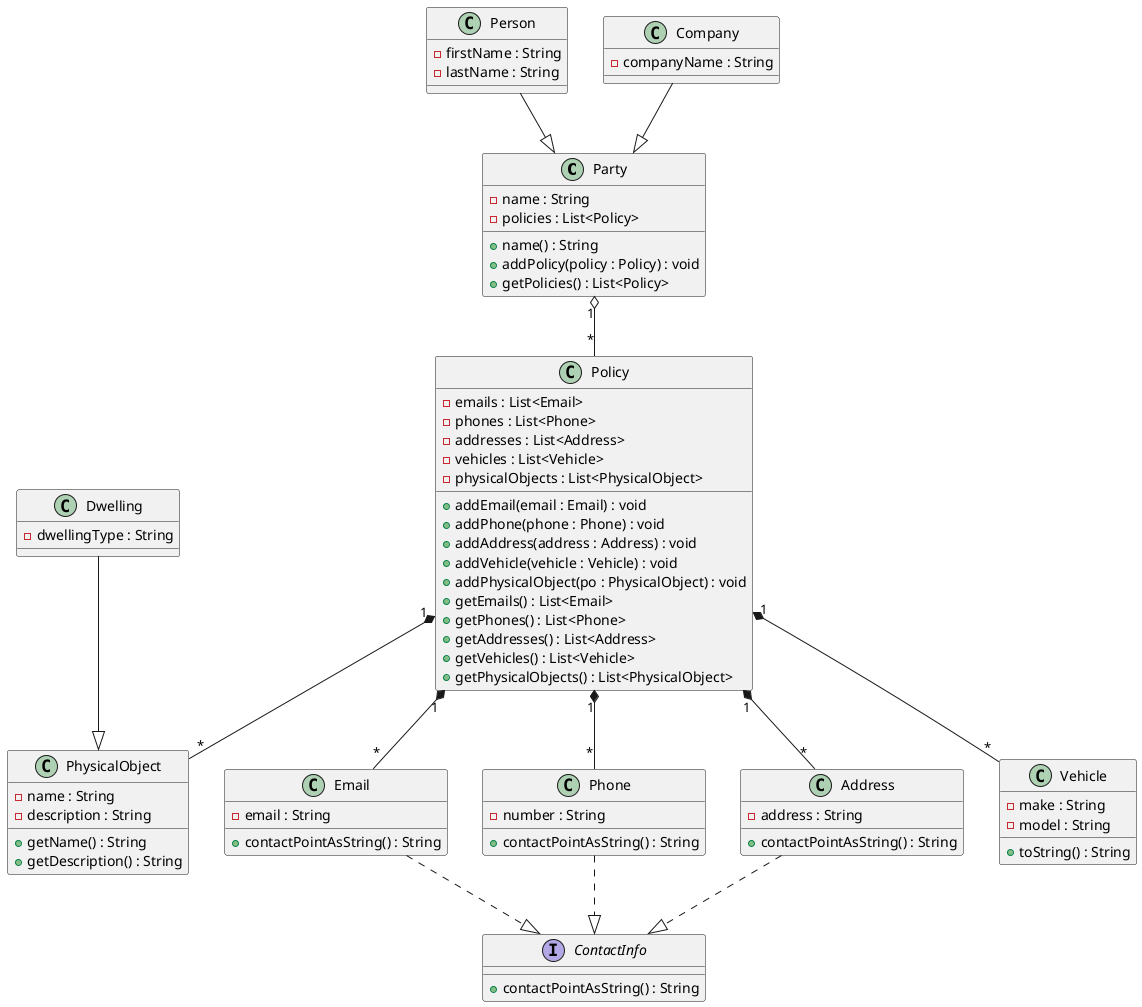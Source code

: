 @startuml
' Define the abstract Party class that holds common policy information
class Party {
  - name : String
  - policies : List<Policy>
  + name() : String
  + addPolicy(policy : Policy) : void
  + getPolicies() : List<Policy>
}

' Person is a type of Party
class Person {
  - firstName : String
  - lastName : String
}
Person --|> Party

' Company is another type of Party
class Company {
  - companyName : String
}
Company --|> Party

' Define the Policy class which keeps track of various associated items
class Policy {
  - emails : List<Email>
  - phones : List<Phone>
  - addresses : List<Address>
  - vehicles : List<Vehicle>
  - physicalObjects : List<PhysicalObject>
  + addEmail(email : Email) : void
  + addPhone(phone : Phone) : void
  + addAddress(address : Address) : void
  + addVehicle(vehicle : Vehicle) : void
  + addPhysicalObject(po : PhysicalObject) : void
  + getEmails() : List<Email>
  + getPhones() : List<Phone>
  + getAddresses() : List<Address>
  + getVehicles() : List<Vehicle>
  + getPhysicalObjects() : List<PhysicalObject>
}

' A Party holds many Policies
Party "1" o-- "*" Policy

' Define the interface for contact information
interface ContactInfo {
  + contactPointAsString() : String
}

' Email, Phone, and Address implement ContactInfo
class Email {
  - email : String
  + contactPointAsString() : String
}
Email ..|> ContactInfo

class Phone {
  - number : String
  + contactPointAsString() : String
}
Phone ..|> ContactInfo

class Address {
  - address : String
  + contactPointAsString() : String
}
Address ..|> ContactInfo

' Policy aggregates the different contact types
Policy "1" *-- "*" Email
Policy "1" *-- "*" Phone
Policy "1" *-- "*" Address

' Define Vehicle as a separate class
class Vehicle {
  - make : String
  - model : String
  + toString() : String
}
Policy "1" *-- "*" Vehicle

' Define PhysicalObject to represent a general physical thing (e.g., dwellings)
class PhysicalObject {
  - name : String
  - description : String
  + getName() : String
  + getDescription() : String
}
Policy "1" *-- "*" PhysicalObject

' Dwelling is a specific type of PhysicalObject
class Dwelling {
  - dwellingType : String
}
Dwelling --|> PhysicalObject

@enduml